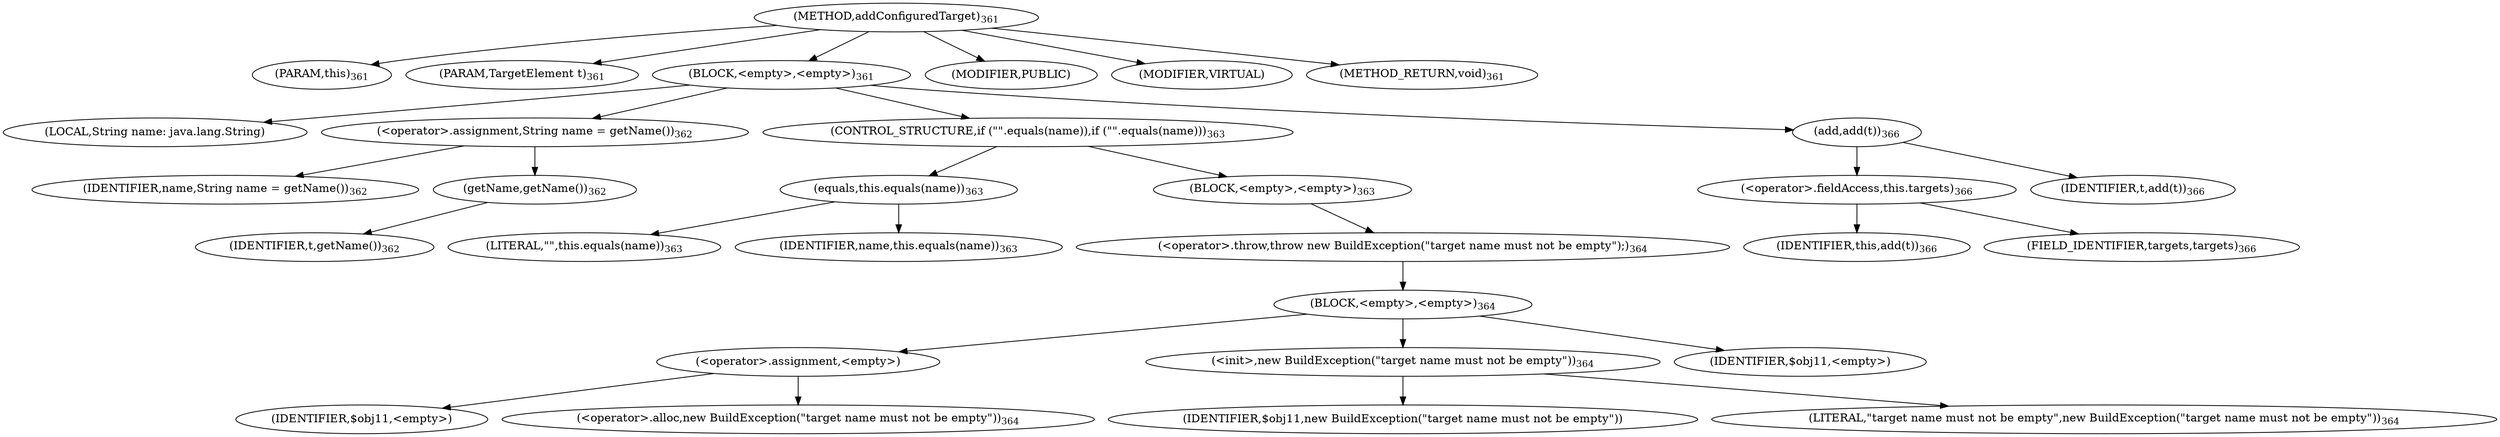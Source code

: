 digraph "addConfiguredTarget" {  
"761" [label = <(METHOD,addConfiguredTarget)<SUB>361</SUB>> ]
"762" [label = <(PARAM,this)<SUB>361</SUB>> ]
"763" [label = <(PARAM,TargetElement t)<SUB>361</SUB>> ]
"764" [label = <(BLOCK,&lt;empty&gt;,&lt;empty&gt;)<SUB>361</SUB>> ]
"765" [label = <(LOCAL,String name: java.lang.String)> ]
"766" [label = <(&lt;operator&gt;.assignment,String name = getName())<SUB>362</SUB>> ]
"767" [label = <(IDENTIFIER,name,String name = getName())<SUB>362</SUB>> ]
"768" [label = <(getName,getName())<SUB>362</SUB>> ]
"769" [label = <(IDENTIFIER,t,getName())<SUB>362</SUB>> ]
"770" [label = <(CONTROL_STRUCTURE,if (&quot;&quot;.equals(name)),if (&quot;&quot;.equals(name)))<SUB>363</SUB>> ]
"771" [label = <(equals,this.equals(name))<SUB>363</SUB>> ]
"772" [label = <(LITERAL,&quot;&quot;,this.equals(name))<SUB>363</SUB>> ]
"773" [label = <(IDENTIFIER,name,this.equals(name))<SUB>363</SUB>> ]
"774" [label = <(BLOCK,&lt;empty&gt;,&lt;empty&gt;)<SUB>363</SUB>> ]
"775" [label = <(&lt;operator&gt;.throw,throw new BuildException(&quot;target name must not be empty&quot;);)<SUB>364</SUB>> ]
"776" [label = <(BLOCK,&lt;empty&gt;,&lt;empty&gt;)<SUB>364</SUB>> ]
"777" [label = <(&lt;operator&gt;.assignment,&lt;empty&gt;)> ]
"778" [label = <(IDENTIFIER,$obj11,&lt;empty&gt;)> ]
"779" [label = <(&lt;operator&gt;.alloc,new BuildException(&quot;target name must not be empty&quot;))<SUB>364</SUB>> ]
"780" [label = <(&lt;init&gt;,new BuildException(&quot;target name must not be empty&quot;))<SUB>364</SUB>> ]
"781" [label = <(IDENTIFIER,$obj11,new BuildException(&quot;target name must not be empty&quot;))> ]
"782" [label = <(LITERAL,&quot;target name must not be empty&quot;,new BuildException(&quot;target name must not be empty&quot;))<SUB>364</SUB>> ]
"783" [label = <(IDENTIFIER,$obj11,&lt;empty&gt;)> ]
"784" [label = <(add,add(t))<SUB>366</SUB>> ]
"785" [label = <(&lt;operator&gt;.fieldAccess,this.targets)<SUB>366</SUB>> ]
"786" [label = <(IDENTIFIER,this,add(t))<SUB>366</SUB>> ]
"787" [label = <(FIELD_IDENTIFIER,targets,targets)<SUB>366</SUB>> ]
"788" [label = <(IDENTIFIER,t,add(t))<SUB>366</SUB>> ]
"789" [label = <(MODIFIER,PUBLIC)> ]
"790" [label = <(MODIFIER,VIRTUAL)> ]
"791" [label = <(METHOD_RETURN,void)<SUB>361</SUB>> ]
  "761" -> "762" 
  "761" -> "763" 
  "761" -> "764" 
  "761" -> "789" 
  "761" -> "790" 
  "761" -> "791" 
  "764" -> "765" 
  "764" -> "766" 
  "764" -> "770" 
  "764" -> "784" 
  "766" -> "767" 
  "766" -> "768" 
  "768" -> "769" 
  "770" -> "771" 
  "770" -> "774" 
  "771" -> "772" 
  "771" -> "773" 
  "774" -> "775" 
  "775" -> "776" 
  "776" -> "777" 
  "776" -> "780" 
  "776" -> "783" 
  "777" -> "778" 
  "777" -> "779" 
  "780" -> "781" 
  "780" -> "782" 
  "784" -> "785" 
  "784" -> "788" 
  "785" -> "786" 
  "785" -> "787" 
}
